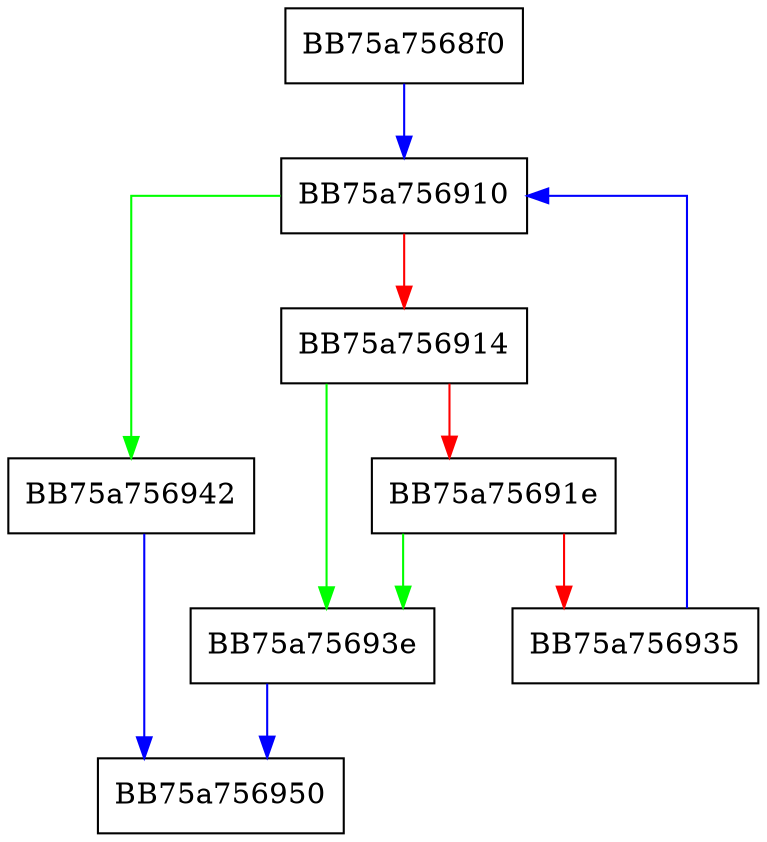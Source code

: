 digraph match_literal {
  node [shape="box"];
  graph [splines=ortho];
  BB75a7568f0 -> BB75a756910 [color="blue"];
  BB75a756910 -> BB75a756942 [color="green"];
  BB75a756910 -> BB75a756914 [color="red"];
  BB75a756914 -> BB75a75693e [color="green"];
  BB75a756914 -> BB75a75691e [color="red"];
  BB75a75691e -> BB75a75693e [color="green"];
  BB75a75691e -> BB75a756935 [color="red"];
  BB75a756935 -> BB75a756910 [color="blue"];
  BB75a75693e -> BB75a756950 [color="blue"];
  BB75a756942 -> BB75a756950 [color="blue"];
}